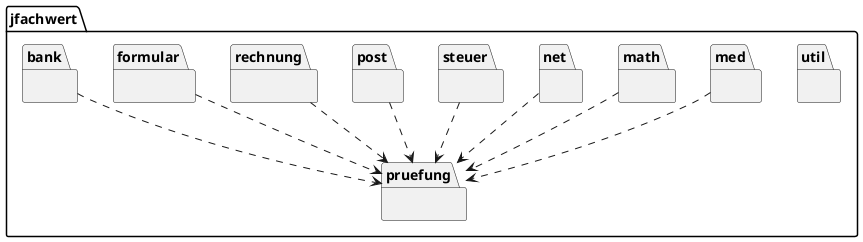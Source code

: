 @startuml

package "jfachwert" {

    package "util" {
    }

    package "med" {
    }

    package "math" {
    }

    package "net" {
    }

    package "steuer" {
    }

    package "post" {
    }

    package "rechnung" {
    }

    package "formular" {
    }

    package "bank" {
    }

    package "pruefung" {
    }

    bank ..> pruefung
    formular ..> pruefung
    steuer ..> pruefung
    post ..> pruefung
    rechnung ..> pruefung
    net ..> pruefung
    med ..> pruefung
    math ..> pruefung

}

@enduml
